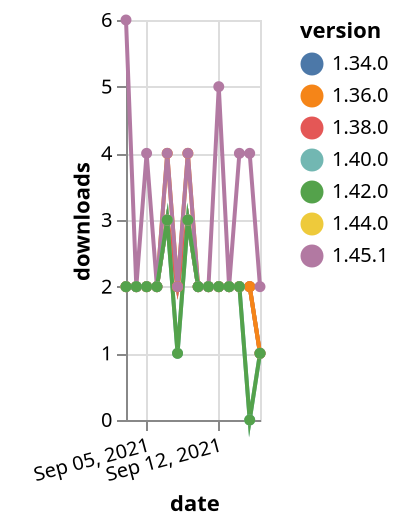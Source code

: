 {"$schema": "https://vega.github.io/schema/vega-lite/v5.json", "description": "A simple bar chart with embedded data.", "data": {"values": [{"date": "2021-09-03", "total": 2413, "delta": 2, "version": "1.34.0"}, {"date": "2021-09-04", "total": 2415, "delta": 2, "version": "1.34.0"}, {"date": "2021-09-05", "total": 2417, "delta": 2, "version": "1.34.0"}, {"date": "2021-09-06", "total": 2419, "delta": 2, "version": "1.34.0"}, {"date": "2021-09-07", "total": 2422, "delta": 3, "version": "1.34.0"}, {"date": "2021-09-08", "total": 2424, "delta": 2, "version": "1.34.0"}, {"date": "2021-09-09", "total": 2427, "delta": 3, "version": "1.34.0"}, {"date": "2021-09-10", "total": 2429, "delta": 2, "version": "1.34.0"}, {"date": "2021-09-11", "total": 2431, "delta": 2, "version": "1.34.0"}, {"date": "2021-09-12", "total": 2433, "delta": 2, "version": "1.34.0"}, {"date": "2021-09-13", "total": 2435, "delta": 2, "version": "1.34.0"}, {"date": "2021-09-14", "total": 2437, "delta": 2, "version": "1.34.0"}, {"date": "2021-09-15", "total": 2439, "delta": 2, "version": "1.34.0"}, {"date": "2021-09-16", "total": 2440, "delta": 1, "version": "1.34.0"}, {"date": "2021-09-03", "total": 1027, "delta": 2, "version": "1.44.0"}, {"date": "2021-09-04", "total": 1029, "delta": 2, "version": "1.44.0"}, {"date": "2021-09-05", "total": 1031, "delta": 2, "version": "1.44.0"}, {"date": "2021-09-06", "total": 1033, "delta": 2, "version": "1.44.0"}, {"date": "2021-09-07", "total": 1036, "delta": 3, "version": "1.44.0"}, {"date": "2021-09-08", "total": 1038, "delta": 2, "version": "1.44.0"}, {"date": "2021-09-09", "total": 1041, "delta": 3, "version": "1.44.0"}, {"date": "2021-09-10", "total": 1043, "delta": 2, "version": "1.44.0"}, {"date": "2021-09-11", "total": 1045, "delta": 2, "version": "1.44.0"}, {"date": "2021-09-12", "total": 1047, "delta": 2, "version": "1.44.0"}, {"date": "2021-09-13", "total": 1049, "delta": 2, "version": "1.44.0"}, {"date": "2021-09-14", "total": 1051, "delta": 2, "version": "1.44.0"}, {"date": "2021-09-15", "total": 1053, "delta": 2, "version": "1.44.0"}, {"date": "2021-09-16", "total": 1054, "delta": 1, "version": "1.44.0"}, {"date": "2021-09-03", "total": 2072, "delta": 2, "version": "1.38.0"}, {"date": "2021-09-04", "total": 2074, "delta": 2, "version": "1.38.0"}, {"date": "2021-09-05", "total": 2076, "delta": 2, "version": "1.38.0"}, {"date": "2021-09-06", "total": 2078, "delta": 2, "version": "1.38.0"}, {"date": "2021-09-07", "total": 2081, "delta": 3, "version": "1.38.0"}, {"date": "2021-09-08", "total": 2083, "delta": 2, "version": "1.38.0"}, {"date": "2021-09-09", "total": 2086, "delta": 3, "version": "1.38.0"}, {"date": "2021-09-10", "total": 2088, "delta": 2, "version": "1.38.0"}, {"date": "2021-09-11", "total": 2090, "delta": 2, "version": "1.38.0"}, {"date": "2021-09-12", "total": 2092, "delta": 2, "version": "1.38.0"}, {"date": "2021-09-13", "total": 2094, "delta": 2, "version": "1.38.0"}, {"date": "2021-09-14", "total": 2096, "delta": 2, "version": "1.38.0"}, {"date": "2021-09-15", "total": 2098, "delta": 2, "version": "1.38.0"}, {"date": "2021-09-16", "total": 2099, "delta": 1, "version": "1.38.0"}, {"date": "2021-09-03", "total": 2518, "delta": 2, "version": "1.36.0"}, {"date": "2021-09-04", "total": 2520, "delta": 2, "version": "1.36.0"}, {"date": "2021-09-05", "total": 2522, "delta": 2, "version": "1.36.0"}, {"date": "2021-09-06", "total": 2524, "delta": 2, "version": "1.36.0"}, {"date": "2021-09-07", "total": 2528, "delta": 4, "version": "1.36.0"}, {"date": "2021-09-08", "total": 2530, "delta": 2, "version": "1.36.0"}, {"date": "2021-09-09", "total": 2534, "delta": 4, "version": "1.36.0"}, {"date": "2021-09-10", "total": 2536, "delta": 2, "version": "1.36.0"}, {"date": "2021-09-11", "total": 2538, "delta": 2, "version": "1.36.0"}, {"date": "2021-09-12", "total": 2540, "delta": 2, "version": "1.36.0"}, {"date": "2021-09-13", "total": 2542, "delta": 2, "version": "1.36.0"}, {"date": "2021-09-14", "total": 2544, "delta": 2, "version": "1.36.0"}, {"date": "2021-09-15", "total": 2546, "delta": 2, "version": "1.36.0"}, {"date": "2021-09-16", "total": 2547, "delta": 1, "version": "1.36.0"}, {"date": "2021-09-03", "total": 744, "delta": 6, "version": "1.45.1"}, {"date": "2021-09-04", "total": 746, "delta": 2, "version": "1.45.1"}, {"date": "2021-09-05", "total": 750, "delta": 4, "version": "1.45.1"}, {"date": "2021-09-06", "total": 752, "delta": 2, "version": "1.45.1"}, {"date": "2021-09-07", "total": 756, "delta": 4, "version": "1.45.1"}, {"date": "2021-09-08", "total": 758, "delta": 2, "version": "1.45.1"}, {"date": "2021-09-09", "total": 762, "delta": 4, "version": "1.45.1"}, {"date": "2021-09-10", "total": 764, "delta": 2, "version": "1.45.1"}, {"date": "2021-09-11", "total": 766, "delta": 2, "version": "1.45.1"}, {"date": "2021-09-12", "total": 771, "delta": 5, "version": "1.45.1"}, {"date": "2021-09-13", "total": 773, "delta": 2, "version": "1.45.1"}, {"date": "2021-09-14", "total": 777, "delta": 4, "version": "1.45.1"}, {"date": "2021-09-15", "total": 781, "delta": 4, "version": "1.45.1"}, {"date": "2021-09-16", "total": 783, "delta": 2, "version": "1.45.1"}, {"date": "2021-09-03", "total": 1638, "delta": 2, "version": "1.40.0"}, {"date": "2021-09-04", "total": 1640, "delta": 2, "version": "1.40.0"}, {"date": "2021-09-05", "total": 1642, "delta": 2, "version": "1.40.0"}, {"date": "2021-09-06", "total": 1644, "delta": 2, "version": "1.40.0"}, {"date": "2021-09-07", "total": 1647, "delta": 3, "version": "1.40.0"}, {"date": "2021-09-08", "total": 1648, "delta": 1, "version": "1.40.0"}, {"date": "2021-09-09", "total": 1651, "delta": 3, "version": "1.40.0"}, {"date": "2021-09-10", "total": 1653, "delta": 2, "version": "1.40.0"}, {"date": "2021-09-11", "total": 1655, "delta": 2, "version": "1.40.0"}, {"date": "2021-09-12", "total": 1657, "delta": 2, "version": "1.40.0"}, {"date": "2021-09-13", "total": 1659, "delta": 2, "version": "1.40.0"}, {"date": "2021-09-14", "total": 1661, "delta": 2, "version": "1.40.0"}, {"date": "2021-09-15", "total": 1661, "delta": 0, "version": "1.40.0"}, {"date": "2021-09-16", "total": 1662, "delta": 1, "version": "1.40.0"}, {"date": "2021-09-03", "total": 1464, "delta": 2, "version": "1.42.0"}, {"date": "2021-09-04", "total": 1466, "delta": 2, "version": "1.42.0"}, {"date": "2021-09-05", "total": 1468, "delta": 2, "version": "1.42.0"}, {"date": "2021-09-06", "total": 1470, "delta": 2, "version": "1.42.0"}, {"date": "2021-09-07", "total": 1473, "delta": 3, "version": "1.42.0"}, {"date": "2021-09-08", "total": 1474, "delta": 1, "version": "1.42.0"}, {"date": "2021-09-09", "total": 1477, "delta": 3, "version": "1.42.0"}, {"date": "2021-09-10", "total": 1479, "delta": 2, "version": "1.42.0"}, {"date": "2021-09-11", "total": 1481, "delta": 2, "version": "1.42.0"}, {"date": "2021-09-12", "total": 1483, "delta": 2, "version": "1.42.0"}, {"date": "2021-09-13", "total": 1485, "delta": 2, "version": "1.42.0"}, {"date": "2021-09-14", "total": 1487, "delta": 2, "version": "1.42.0"}, {"date": "2021-09-15", "total": 1487, "delta": 0, "version": "1.42.0"}, {"date": "2021-09-16", "total": 1488, "delta": 1, "version": "1.42.0"}]}, "width": "container", "mark": {"type": "line", "point": {"filled": true}}, "encoding": {"x": {"field": "date", "type": "temporal", "timeUnit": "yearmonthdate", "title": "date", "axis": {"labelAngle": -15}}, "y": {"field": "delta", "type": "quantitative", "title": "downloads"}, "color": {"field": "version", "type": "nominal"}, "tooltip": {"field": "delta"}}}